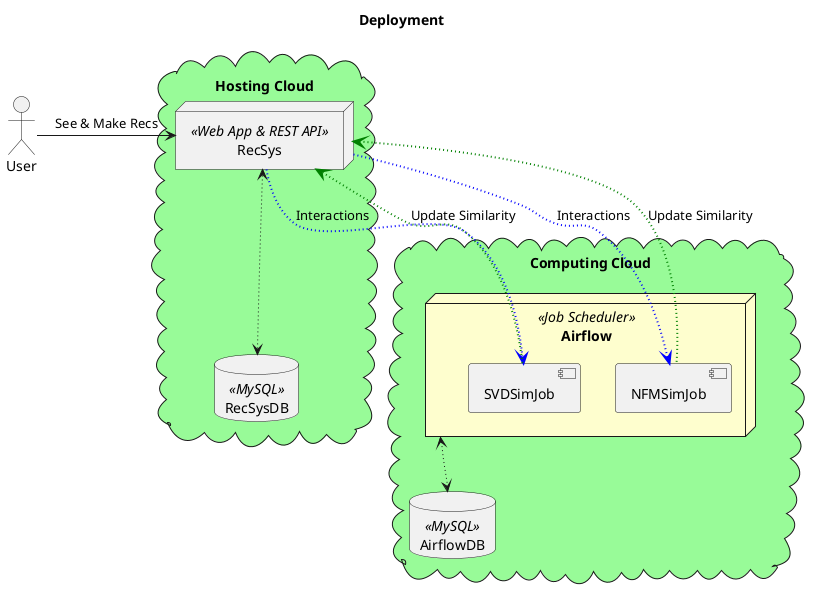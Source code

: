 @startuml
title Deployment

actor User

cloud "Hosting Cloud" #palegreen {
    node RecSys <<Web App & REST API>>
    database RecSysDB <<MySQL>>
}

cloud "Computing Cloud" #palegreen {
    node Airflow <<Job Scheduler>> #FEFECE {
        artifact [SVDSimJob]
        artifact [NFMSimJob]
    }
    database AirflowDB <<MySQL>>
}


User -r-> RecSys: See & Make Recs
RecSys -[#blue,dotted,thickness=2]-> SVDSimJob: Interactions
RecSys <-[#green,dotted,thickness=2]- SVDSimJob: Update Similarity
RecSys -[#blue,dotted,thickness=2]-> NFMSimJob: Interactions
RecSys <-[#green,dotted,thickness=2]- NFMSimJob: Update Similarity

RecSys <-[dotted,thickness=1]-> RecSysDB
Airflow <-[dotted,thickness=1]-> AirflowDB
@enduml